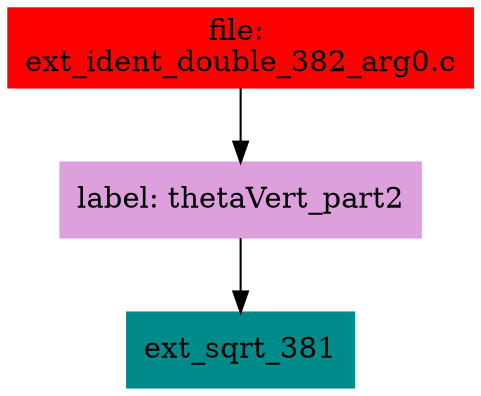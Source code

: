 digraph G {
node [shape=box]

0 [label="file: 
ext_ident_double_382_arg0.c",color=red, style=filled]
1 [label="label: thetaVert_part2",color=plum, style=filled]
0 -> 1
2 [label="ext_sqrt_381",color=cyan4, style=filled]
1 -> 2


}

